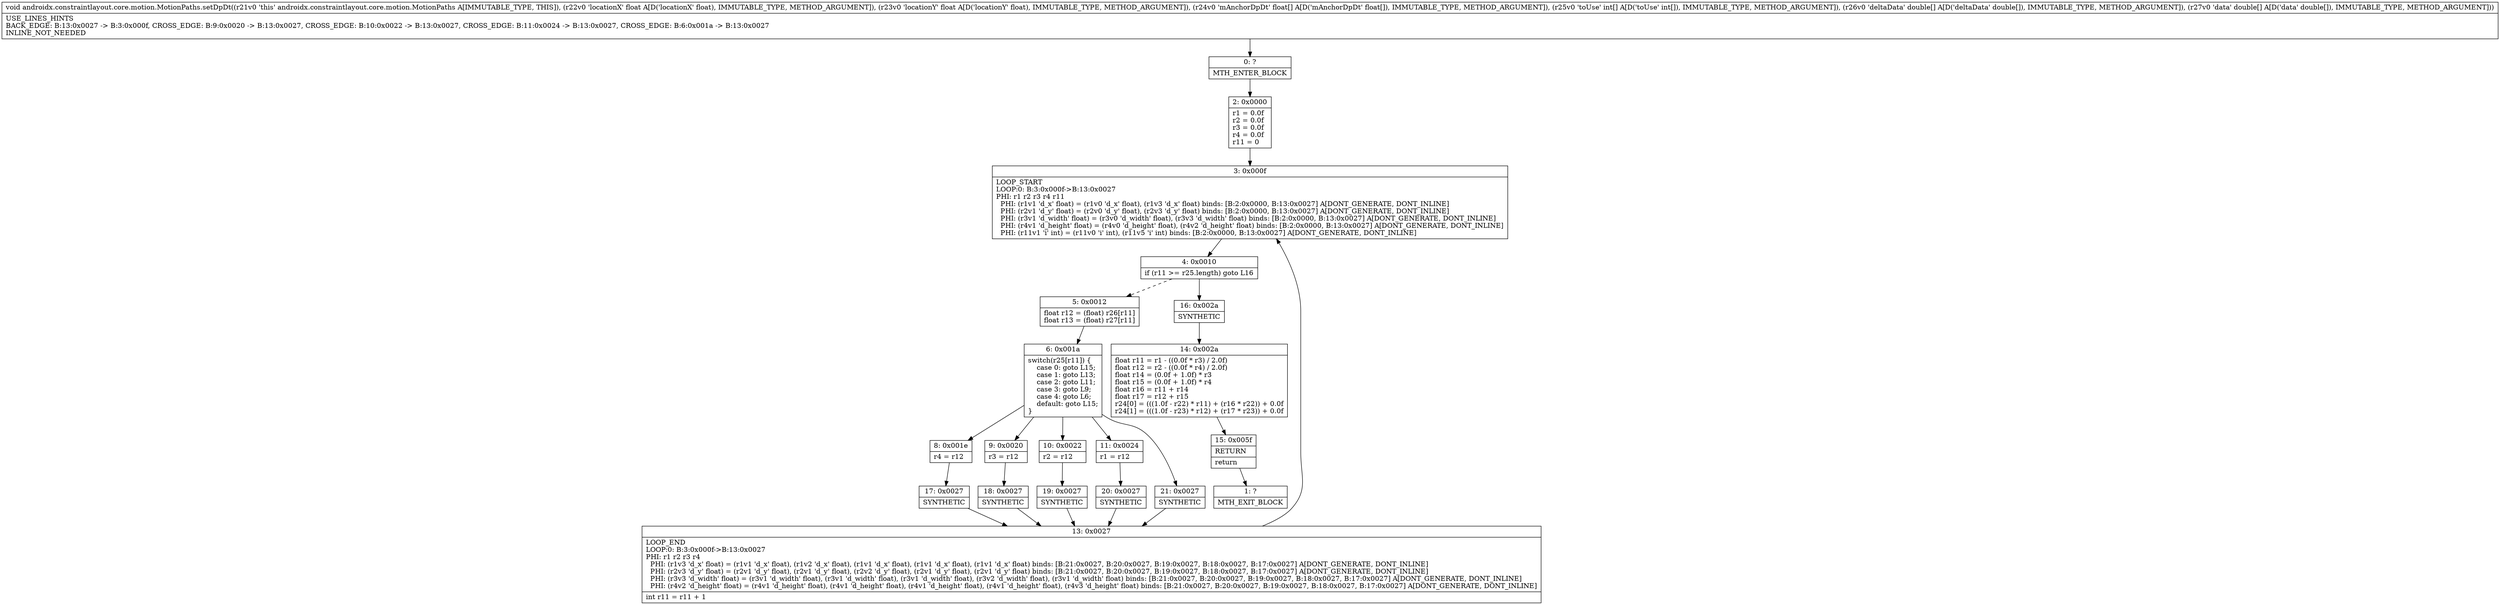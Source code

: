 digraph "CFG forandroidx.constraintlayout.core.motion.MotionPaths.setDpDt(FF[F[I[D[D)V" {
Node_0 [shape=record,label="{0\:\ ?|MTH_ENTER_BLOCK\l}"];
Node_2 [shape=record,label="{2\:\ 0x0000|r1 = 0.0f\lr2 = 0.0f\lr3 = 0.0f\lr4 = 0.0f\lr11 = 0\l}"];
Node_3 [shape=record,label="{3\:\ 0x000f|LOOP_START\lLOOP:0: B:3:0x000f\-\>B:13:0x0027\lPHI: r1 r2 r3 r4 r11 \l  PHI: (r1v1 'd_x' float) = (r1v0 'd_x' float), (r1v3 'd_x' float) binds: [B:2:0x0000, B:13:0x0027] A[DONT_GENERATE, DONT_INLINE]\l  PHI: (r2v1 'd_y' float) = (r2v0 'd_y' float), (r2v3 'd_y' float) binds: [B:2:0x0000, B:13:0x0027] A[DONT_GENERATE, DONT_INLINE]\l  PHI: (r3v1 'd_width' float) = (r3v0 'd_width' float), (r3v3 'd_width' float) binds: [B:2:0x0000, B:13:0x0027] A[DONT_GENERATE, DONT_INLINE]\l  PHI: (r4v1 'd_height' float) = (r4v0 'd_height' float), (r4v2 'd_height' float) binds: [B:2:0x0000, B:13:0x0027] A[DONT_GENERATE, DONT_INLINE]\l  PHI: (r11v1 'i' int) = (r11v0 'i' int), (r11v5 'i' int) binds: [B:2:0x0000, B:13:0x0027] A[DONT_GENERATE, DONT_INLINE]\l}"];
Node_4 [shape=record,label="{4\:\ 0x0010|if (r11 \>= r25.length) goto L16\l}"];
Node_5 [shape=record,label="{5\:\ 0x0012|float r12 = (float) r26[r11]\lfloat r13 = (float) r27[r11]\l}"];
Node_6 [shape=record,label="{6\:\ 0x001a|switch(r25[r11]) \{\l    case 0: goto L15;\l    case 1: goto L13;\l    case 2: goto L11;\l    case 3: goto L9;\l    case 4: goto L6;\l    default: goto L15;\l\}\l}"];
Node_8 [shape=record,label="{8\:\ 0x001e|r4 = r12\l}"];
Node_17 [shape=record,label="{17\:\ 0x0027|SYNTHETIC\l}"];
Node_13 [shape=record,label="{13\:\ 0x0027|LOOP_END\lLOOP:0: B:3:0x000f\-\>B:13:0x0027\lPHI: r1 r2 r3 r4 \l  PHI: (r1v3 'd_x' float) = (r1v1 'd_x' float), (r1v2 'd_x' float), (r1v1 'd_x' float), (r1v1 'd_x' float), (r1v1 'd_x' float) binds: [B:21:0x0027, B:20:0x0027, B:19:0x0027, B:18:0x0027, B:17:0x0027] A[DONT_GENERATE, DONT_INLINE]\l  PHI: (r2v3 'd_y' float) = (r2v1 'd_y' float), (r2v1 'd_y' float), (r2v2 'd_y' float), (r2v1 'd_y' float), (r2v1 'd_y' float) binds: [B:21:0x0027, B:20:0x0027, B:19:0x0027, B:18:0x0027, B:17:0x0027] A[DONT_GENERATE, DONT_INLINE]\l  PHI: (r3v3 'd_width' float) = (r3v1 'd_width' float), (r3v1 'd_width' float), (r3v1 'd_width' float), (r3v2 'd_width' float), (r3v1 'd_width' float) binds: [B:21:0x0027, B:20:0x0027, B:19:0x0027, B:18:0x0027, B:17:0x0027] A[DONT_GENERATE, DONT_INLINE]\l  PHI: (r4v2 'd_height' float) = (r4v1 'd_height' float), (r4v1 'd_height' float), (r4v1 'd_height' float), (r4v1 'd_height' float), (r4v3 'd_height' float) binds: [B:21:0x0027, B:20:0x0027, B:19:0x0027, B:18:0x0027, B:17:0x0027] A[DONT_GENERATE, DONT_INLINE]\l|int r11 = r11 + 1\l}"];
Node_9 [shape=record,label="{9\:\ 0x0020|r3 = r12\l}"];
Node_18 [shape=record,label="{18\:\ 0x0027|SYNTHETIC\l}"];
Node_10 [shape=record,label="{10\:\ 0x0022|r2 = r12\l}"];
Node_19 [shape=record,label="{19\:\ 0x0027|SYNTHETIC\l}"];
Node_11 [shape=record,label="{11\:\ 0x0024|r1 = r12\l}"];
Node_20 [shape=record,label="{20\:\ 0x0027|SYNTHETIC\l}"];
Node_21 [shape=record,label="{21\:\ 0x0027|SYNTHETIC\l}"];
Node_16 [shape=record,label="{16\:\ 0x002a|SYNTHETIC\l}"];
Node_14 [shape=record,label="{14\:\ 0x002a|float r11 = r1 \- ((0.0f * r3) \/ 2.0f)\lfloat r12 = r2 \- ((0.0f * r4) \/ 2.0f)\lfloat r14 = (0.0f + 1.0f) * r3\lfloat r15 = (0.0f + 1.0f) * r4\lfloat r16 = r11 + r14\lfloat r17 = r12 + r15\lr24[0] = (((1.0f \- r22) * r11) + (r16 * r22)) + 0.0f\lr24[1] = (((1.0f \- r23) * r12) + (r17 * r23)) + 0.0f\l}"];
Node_15 [shape=record,label="{15\:\ 0x005f|RETURN\l|return\l}"];
Node_1 [shape=record,label="{1\:\ ?|MTH_EXIT_BLOCK\l}"];
MethodNode[shape=record,label="{void androidx.constraintlayout.core.motion.MotionPaths.setDpDt((r21v0 'this' androidx.constraintlayout.core.motion.MotionPaths A[IMMUTABLE_TYPE, THIS]), (r22v0 'locationX' float A[D('locationX' float), IMMUTABLE_TYPE, METHOD_ARGUMENT]), (r23v0 'locationY' float A[D('locationY' float), IMMUTABLE_TYPE, METHOD_ARGUMENT]), (r24v0 'mAnchorDpDt' float[] A[D('mAnchorDpDt' float[]), IMMUTABLE_TYPE, METHOD_ARGUMENT]), (r25v0 'toUse' int[] A[D('toUse' int[]), IMMUTABLE_TYPE, METHOD_ARGUMENT]), (r26v0 'deltaData' double[] A[D('deltaData' double[]), IMMUTABLE_TYPE, METHOD_ARGUMENT]), (r27v0 'data' double[] A[D('data' double[]), IMMUTABLE_TYPE, METHOD_ARGUMENT]))  | USE_LINES_HINTS\lBACK_EDGE: B:13:0x0027 \-\> B:3:0x000f, CROSS_EDGE: B:9:0x0020 \-\> B:13:0x0027, CROSS_EDGE: B:10:0x0022 \-\> B:13:0x0027, CROSS_EDGE: B:11:0x0024 \-\> B:13:0x0027, CROSS_EDGE: B:6:0x001a \-\> B:13:0x0027\lINLINE_NOT_NEEDED\l}"];
MethodNode -> Node_0;Node_0 -> Node_2;
Node_2 -> Node_3;
Node_3 -> Node_4;
Node_4 -> Node_5[style=dashed];
Node_4 -> Node_16;
Node_5 -> Node_6;
Node_6 -> Node_8;
Node_6 -> Node_9;
Node_6 -> Node_10;
Node_6 -> Node_11;
Node_6 -> Node_21;
Node_8 -> Node_17;
Node_17 -> Node_13;
Node_13 -> Node_3;
Node_9 -> Node_18;
Node_18 -> Node_13;
Node_10 -> Node_19;
Node_19 -> Node_13;
Node_11 -> Node_20;
Node_20 -> Node_13;
Node_21 -> Node_13;
Node_16 -> Node_14;
Node_14 -> Node_15;
Node_15 -> Node_1;
}

